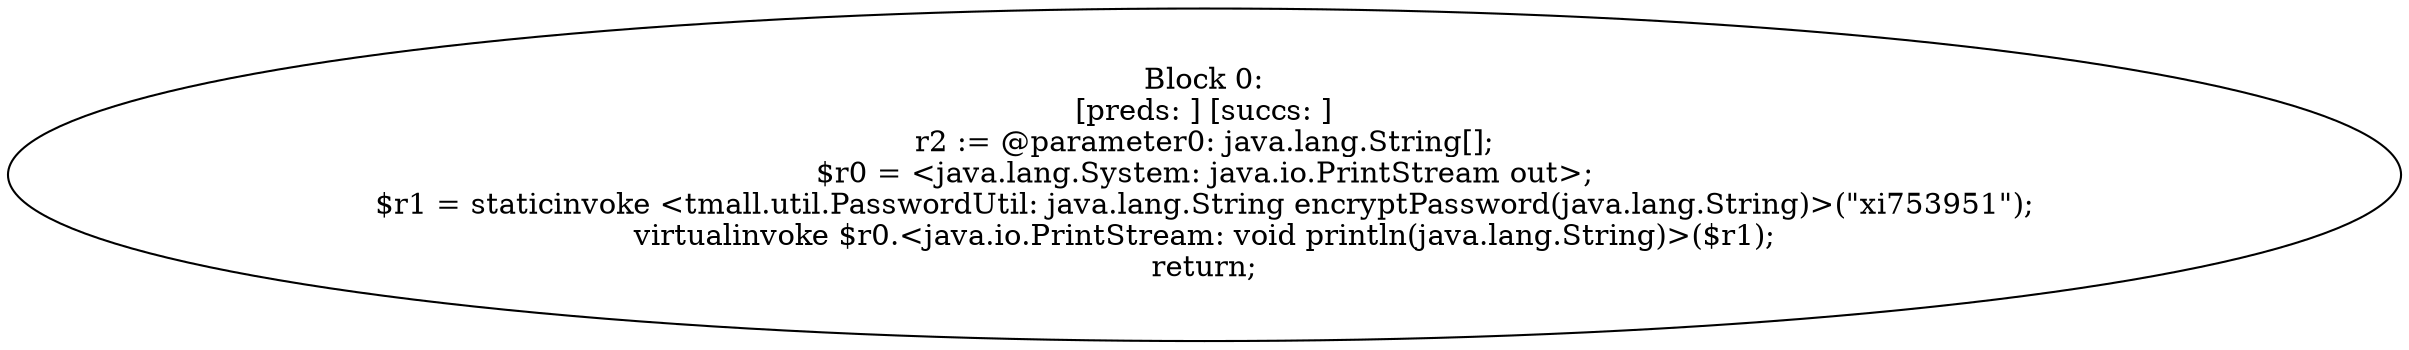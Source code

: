 digraph "unitGraph" {
    "Block 0:
[preds: ] [succs: ]
r2 := @parameter0: java.lang.String[];
$r0 = <java.lang.System: java.io.PrintStream out>;
$r1 = staticinvoke <tmall.util.PasswordUtil: java.lang.String encryptPassword(java.lang.String)>(\"xi753951\");
virtualinvoke $r0.<java.io.PrintStream: void println(java.lang.String)>($r1);
return;
"
}
